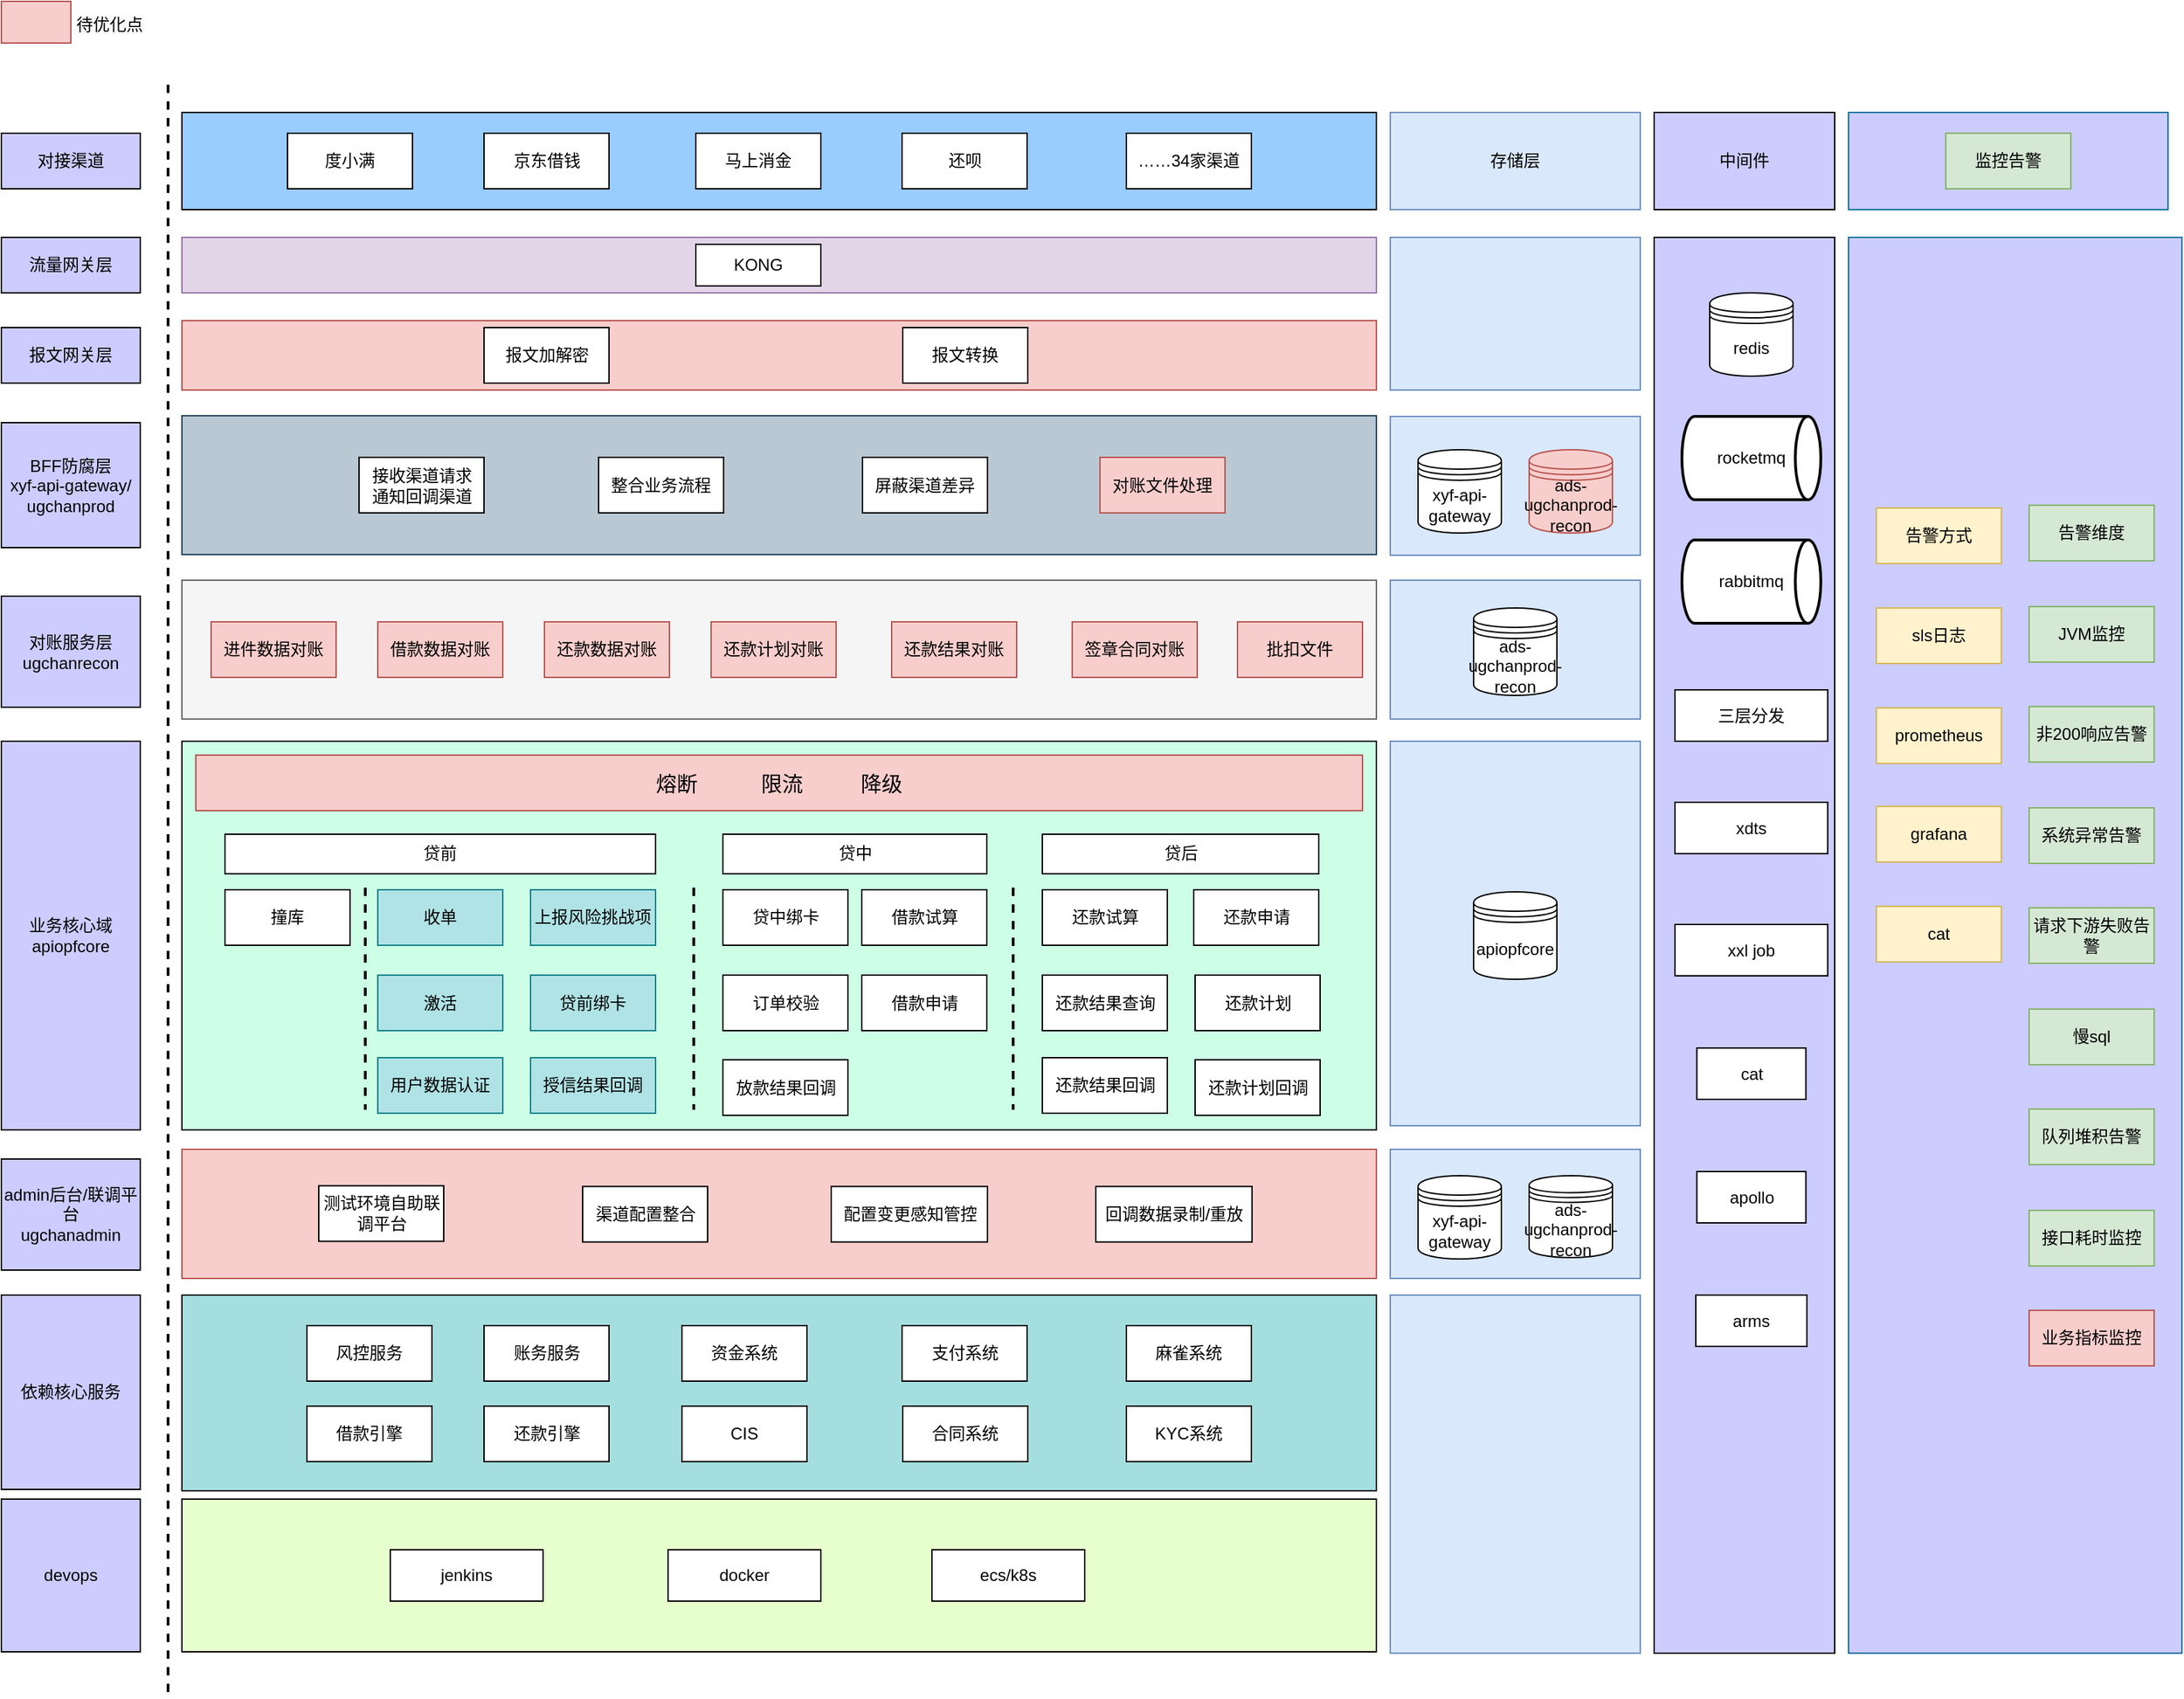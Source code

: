 <mxfile version="25.0.3">
  <diagram name="第 1 页" id="qSHZ132XhwIVSCJFN-Bp">
    <mxGraphModel dx="2547" dy="1060" grid="1" gridSize="10" guides="1" tooltips="1" connect="1" arrows="1" fold="1" page="1" pageScale="1" pageWidth="827" pageHeight="1169" math="0" shadow="0">
      <root>
        <mxCell id="0" />
        <mxCell id="1" parent="0" />
        <mxCell id="1Qo5zKgvzGwFc_g5c8-L-2" value="" style="rounded=0;whiteSpace=wrap;html=1;fillColor=#99CCFF;" vertex="1" parent="1">
          <mxGeometry x="-150" y="300" width="860" height="70" as="geometry" />
        </mxCell>
        <mxCell id="1Qo5zKgvzGwFc_g5c8-L-3" value="度小满" style="rounded=0;whiteSpace=wrap;html=1;" vertex="1" parent="1">
          <mxGeometry x="-74" y="315" width="90" height="40" as="geometry" />
        </mxCell>
        <mxCell id="1Qo5zKgvzGwFc_g5c8-L-4" value="京东借钱" style="rounded=0;whiteSpace=wrap;html=1;" vertex="1" parent="1">
          <mxGeometry x="67.5" y="315" width="90" height="40" as="geometry" />
        </mxCell>
        <mxCell id="1Qo5zKgvzGwFc_g5c8-L-6" value="" style="endArrow=none;dashed=1;html=1;rounded=0;strokeWidth=2;" edge="1" parent="1">
          <mxGeometry width="50" height="50" relative="1" as="geometry">
            <mxPoint x="-160" y="280" as="sourcePoint" />
            <mxPoint x="-160" y="1440" as="targetPoint" />
          </mxGeometry>
        </mxCell>
        <mxCell id="1Qo5zKgvzGwFc_g5c8-L-7" value="BFF防腐层 &lt;br&gt;xyf-api-gateway/&lt;div&gt;ugchanprod&lt;/div&gt;" style="rounded=0;whiteSpace=wrap;html=1;fillColor=#CCCCFF;" vertex="1" parent="1">
          <mxGeometry x="-280" y="523.5" width="100" height="90" as="geometry" />
        </mxCell>
        <mxCell id="1Qo5zKgvzGwFc_g5c8-L-8" value="" style="rounded=0;whiteSpace=wrap;html=1;fillColor=#bac8d3;strokeColor=#23445d;" vertex="1" parent="1">
          <mxGeometry x="-150" y="518.5" width="860" height="100" as="geometry" />
        </mxCell>
        <mxCell id="1Qo5zKgvzGwFc_g5c8-L-10" value="&lt;div&gt;业务核心域&lt;/div&gt;apiopfcore" style="rounded=0;whiteSpace=wrap;html=1;fillColor=#CCCCFF;" vertex="1" parent="1">
          <mxGeometry x="-280" y="753" width="100" height="280" as="geometry" />
        </mxCell>
        <mxCell id="1Qo5zKgvzGwFc_g5c8-L-11" value="" style="rounded=0;whiteSpace=wrap;html=1;fillColor=#CCCCFF;strokeColor=#10739e;" vertex="1" parent="1">
          <mxGeometry x="1050" y="300" width="230" height="70" as="geometry" />
        </mxCell>
        <mxCell id="1Qo5zKgvzGwFc_g5c8-L-12" value="监控告警" style="rounded=0;whiteSpace=wrap;html=1;fillColor=#d5e8d4;strokeColor=#82b366;" vertex="1" parent="1">
          <mxGeometry x="1120" y="315" width="90" height="40" as="geometry" />
        </mxCell>
        <mxCell id="1Qo5zKgvzGwFc_g5c8-L-13" value="" style="rounded=0;whiteSpace=wrap;html=1;fillColor=#CCFFE6;" vertex="1" parent="1">
          <mxGeometry x="-150" y="753" width="860" height="280" as="geometry" />
        </mxCell>
        <mxCell id="1Qo5zKgvzGwFc_g5c8-L-14" value="" style="rounded=0;whiteSpace=wrap;html=1;fillColor=#CCCCFF;strokeColor=#10739e;" vertex="1" parent="1">
          <mxGeometry x="1050" y="390" width="240" height="1020" as="geometry" />
        </mxCell>
        <mxCell id="1Qo5zKgvzGwFc_g5c8-L-15" value="收单" style="rounded=0;whiteSpace=wrap;html=1;fillColor=#b0e3e6;strokeColor=#0e8088;" vertex="1" parent="1">
          <mxGeometry x="-9" y="860" width="90" height="40" as="geometry" />
        </mxCell>
        <mxCell id="1Qo5zKgvzGwFc_g5c8-L-16" value="上报风险挑战项" style="rounded=0;whiteSpace=wrap;html=1;fillColor=#b0e3e6;strokeColor=#0e8088;" vertex="1" parent="1">
          <mxGeometry x="101" y="860" width="90" height="40" as="geometry" />
        </mxCell>
        <mxCell id="1Qo5zKgvzGwFc_g5c8-L-17" value="激活" style="rounded=0;whiteSpace=wrap;html=1;fillColor=#b0e3e6;strokeColor=#0e8088;" vertex="1" parent="1">
          <mxGeometry x="-9" y="921.5" width="90" height="40" as="geometry" />
        </mxCell>
        <mxCell id="1Qo5zKgvzGwFc_g5c8-L-18" value="贷前绑卡" style="rounded=0;whiteSpace=wrap;html=1;fillColor=#b0e3e6;strokeColor=#0e8088;" vertex="1" parent="1">
          <mxGeometry x="101" y="921.5" width="90" height="40" as="geometry" />
        </mxCell>
        <mxCell id="1Qo5zKgvzGwFc_g5c8-L-19" value="sls日志" style="rounded=0;whiteSpace=wrap;html=1;fillColor=#fff2cc;strokeColor=#d6b656;" vertex="1" parent="1">
          <mxGeometry x="1070" y="657" width="90" height="40" as="geometry" />
        </mxCell>
        <mxCell id="1Qo5zKgvzGwFc_g5c8-L-20" value="非200响应告警" style="rounded=0;whiteSpace=wrap;html=1;fillColor=#d5e8d4;strokeColor=#82b366;" vertex="1" parent="1">
          <mxGeometry x="1180" y="728" width="90" height="40" as="geometry" />
        </mxCell>
        <mxCell id="1Qo5zKgvzGwFc_g5c8-L-21" value="请求下游失败告警" style="rounded=0;whiteSpace=wrap;html=1;fillColor=#d5e8d4;strokeColor=#82b366;" vertex="1" parent="1">
          <mxGeometry x="1180" y="873" width="90" height="40" as="geometry" />
        </mxCell>
        <mxCell id="1Qo5zKgvzGwFc_g5c8-L-22" value="prometheus" style="rounded=0;whiteSpace=wrap;html=1;fillColor=#fff2cc;strokeColor=#d6b656;" vertex="1" parent="1">
          <mxGeometry x="1070" y="729" width="90" height="40" as="geometry" />
        </mxCell>
        <mxCell id="1Qo5zKgvzGwFc_g5c8-L-23" value="grafana" style="rounded=0;whiteSpace=wrap;html=1;fillColor=#fff2cc;strokeColor=#d6b656;" vertex="1" parent="1">
          <mxGeometry x="1070" y="800" width="90" height="40" as="geometry" />
        </mxCell>
        <mxCell id="1Qo5zKgvzGwFc_g5c8-L-24" value="cat" style="rounded=0;whiteSpace=wrap;html=1;fillColor=#fff2cc;strokeColor=#d6b656;" vertex="1" parent="1">
          <mxGeometry x="1070" y="872" width="90" height="40" as="geometry" />
        </mxCell>
        <mxCell id="1Qo5zKgvzGwFc_g5c8-L-25" value="慢sql" style="rounded=0;whiteSpace=wrap;html=1;fillColor=#d5e8d4;strokeColor=#82b366;" vertex="1" parent="1">
          <mxGeometry x="1180" y="946" width="90" height="40" as="geometry" />
        </mxCell>
        <mxCell id="1Qo5zKgvzGwFc_g5c8-L-26" value="队列堆积告警" style="rounded=0;whiteSpace=wrap;html=1;fillColor=#d5e8d4;strokeColor=#82b366;" vertex="1" parent="1">
          <mxGeometry x="1180" y="1018" width="90" height="40" as="geometry" />
        </mxCell>
        <mxCell id="1Qo5zKgvzGwFc_g5c8-L-27" value="中间件" style="rounded=0;whiteSpace=wrap;html=1;fillColor=#CCCCFF;" vertex="1" parent="1">
          <mxGeometry x="910" y="300" width="130" height="70" as="geometry" />
        </mxCell>
        <mxCell id="1Qo5zKgvzGwFc_g5c8-L-29" value="" style="rounded=0;whiteSpace=wrap;html=1;fillColor=#CCCCFF;" vertex="1" parent="1">
          <mxGeometry x="910" y="390" width="130" height="1020" as="geometry" />
        </mxCell>
        <mxCell id="1Qo5zKgvzGwFc_g5c8-L-30" value="依赖核心服务" style="rounded=0;whiteSpace=wrap;html=1;fillColor=#CCCCFF;" vertex="1" parent="1">
          <mxGeometry x="-280" y="1152" width="100" height="140" as="geometry" />
        </mxCell>
        <mxCell id="1Qo5zKgvzGwFc_g5c8-L-31" value="" style="rounded=0;whiteSpace=wrap;html=1;fillColor=#A5DEDF;" vertex="1" parent="1">
          <mxGeometry x="-150" y="1152" width="860" height="141" as="geometry" />
        </mxCell>
        <mxCell id="1Qo5zKgvzGwFc_g5c8-L-34" value="devops" style="rounded=0;whiteSpace=wrap;html=1;fillColor=#CCCCFF;" vertex="1" parent="1">
          <mxGeometry x="-280" y="1299" width="100" height="110" as="geometry" />
        </mxCell>
        <mxCell id="1Qo5zKgvzGwFc_g5c8-L-35" value="" style="rounded=0;whiteSpace=wrap;html=1;fillColor=#E6FFCC;" vertex="1" parent="1">
          <mxGeometry x="-150" y="1299" width="860" height="110" as="geometry" />
        </mxCell>
        <mxCell id="1Qo5zKgvzGwFc_g5c8-L-36" value="jenkins" style="rounded=0;whiteSpace=wrap;html=1;" vertex="1" parent="1">
          <mxGeometry y="1335.5" width="110" height="37" as="geometry" />
        </mxCell>
        <mxCell id="1Qo5zKgvzGwFc_g5c8-L-37" value="ecs/k8s" style="rounded=0;whiteSpace=wrap;html=1;" vertex="1" parent="1">
          <mxGeometry x="390" y="1335.5" width="110" height="37" as="geometry" />
        </mxCell>
        <mxCell id="1Qo5zKgvzGwFc_g5c8-L-38" value="贷中绑卡" style="rounded=0;whiteSpace=wrap;html=1;" vertex="1" parent="1">
          <mxGeometry x="239.5" y="860" width="90" height="40" as="geometry" />
        </mxCell>
        <mxCell id="1Qo5zKgvzGwFc_g5c8-L-39" value="接口耗时监控" style="rounded=0;whiteSpace=wrap;html=1;fillColor=#d5e8d4;strokeColor=#82b366;" vertex="1" parent="1">
          <mxGeometry x="1180" y="1091" width="90" height="40" as="geometry" />
        </mxCell>
        <mxCell id="1Qo5zKgvzGwFc_g5c8-L-40" value="系统异常告警" style="rounded=0;whiteSpace=wrap;html=1;fillColor=#d5e8d4;strokeColor=#82b366;" vertex="1" parent="1">
          <mxGeometry x="1180" y="801" width="90" height="40" as="geometry" />
        </mxCell>
        <mxCell id="1Qo5zKgvzGwFc_g5c8-L-41" value="redis" style="shape=datastore;whiteSpace=wrap;html=1;" vertex="1" parent="1">
          <mxGeometry x="950" y="430" width="60" height="60" as="geometry" />
        </mxCell>
        <mxCell id="1Qo5zKgvzGwFc_g5c8-L-42" value="风控服务" style="rounded=0;whiteSpace=wrap;html=1;" vertex="1" parent="1">
          <mxGeometry x="-60" y="1174" width="90" height="40" as="geometry" />
        </mxCell>
        <mxCell id="1Qo5zKgvzGwFc_g5c8-L-43" value="资金系统" style="rounded=0;whiteSpace=wrap;html=1;" vertex="1" parent="1">
          <mxGeometry x="210" y="1174" width="90" height="40" as="geometry" />
        </mxCell>
        <mxCell id="1Qo5zKgvzGwFc_g5c8-L-44" value="支付系统" style="rounded=0;whiteSpace=wrap;html=1;" vertex="1" parent="1">
          <mxGeometry x="368.5" y="1174" width="90" height="40" as="geometry" />
        </mxCell>
        <mxCell id="1Qo5zKgvzGwFc_g5c8-L-45" value="麻雀系统" style="rounded=0;whiteSpace=wrap;html=1;" vertex="1" parent="1">
          <mxGeometry x="530" y="1174" width="90" height="40" as="geometry" />
        </mxCell>
        <mxCell id="1Qo5zKgvzGwFc_g5c8-L-46" value="借款引擎" style="rounded=0;whiteSpace=wrap;html=1;" vertex="1" parent="1">
          <mxGeometry x="-60" y="1232" width="90" height="40" as="geometry" />
        </mxCell>
        <mxCell id="1Qo5zKgvzGwFc_g5c8-L-47" value="账务服务" style="rounded=0;whiteSpace=wrap;html=1;" vertex="1" parent="1">
          <mxGeometry x="67.5" y="1174" width="90" height="40" as="geometry" />
        </mxCell>
        <mxCell id="1Qo5zKgvzGwFc_g5c8-L-48" value="还款引擎" style="rounded=0;whiteSpace=wrap;html=1;" vertex="1" parent="1">
          <mxGeometry x="67.5" y="1232" width="90" height="40" as="geometry" />
        </mxCell>
        <mxCell id="1Qo5zKgvzGwFc_g5c8-L-49" value="业务指标监控" style="rounded=0;whiteSpace=wrap;html=1;fillColor=#f8cecc;strokeColor=#b85450;" vertex="1" parent="1">
          <mxGeometry x="1180" y="1163" width="90" height="40" as="geometry" />
        </mxCell>
        <mxCell id="1Qo5zKgvzGwFc_g5c8-L-50" value="JVM监控" style="rounded=0;whiteSpace=wrap;html=1;fillColor=#d5e8d4;strokeColor=#82b366;" vertex="1" parent="1">
          <mxGeometry x="1180" y="656" width="90" height="40" as="geometry" />
        </mxCell>
        <mxCell id="1Qo5zKgvzGwFc_g5c8-L-51" value="对接渠道" style="rounded=0;whiteSpace=wrap;html=1;fillColor=#CCCCFF;" vertex="1" parent="1">
          <mxGeometry x="-280" y="315" width="100" height="40" as="geometry" />
        </mxCell>
        <mxCell id="1Qo5zKgvzGwFc_g5c8-L-52" value="告警方式" style="rounded=0;whiteSpace=wrap;html=1;fillColor=#fff2cc;strokeColor=#d6b656;" vertex="1" parent="1">
          <mxGeometry x="1070" y="585" width="90" height="40" as="geometry" />
        </mxCell>
        <mxCell id="1Qo5zKgvzGwFc_g5c8-L-53" value="告警维度" style="rounded=0;whiteSpace=wrap;html=1;fillColor=#d5e8d4;strokeColor=#82b366;" vertex="1" parent="1">
          <mxGeometry x="1180" y="583" width="90" height="40" as="geometry" />
        </mxCell>
        <mxCell id="1Qo5zKgvzGwFc_g5c8-L-54" value="马上消金" style="rounded=0;whiteSpace=wrap;html=1;" vertex="1" parent="1">
          <mxGeometry x="220" y="315" width="90" height="40" as="geometry" />
        </mxCell>
        <mxCell id="1Qo5zKgvzGwFc_g5c8-L-55" value="……34家渠道" style="rounded=0;whiteSpace=wrap;html=1;" vertex="1" parent="1">
          <mxGeometry x="530" y="315" width="90" height="40" as="geometry" />
        </mxCell>
        <mxCell id="1Qo5zKgvzGwFc_g5c8-L-56" value="接收渠道请求&lt;br&gt;通知回调渠道" style="rounded=0;whiteSpace=wrap;html=1;" vertex="1" parent="1">
          <mxGeometry x="-22.5" y="548.5" width="90" height="40" as="geometry" />
        </mxCell>
        <mxCell id="1Qo5zKgvzGwFc_g5c8-L-57" value="整合业务流程" style="rounded=0;whiteSpace=wrap;html=1;" vertex="1" parent="1">
          <mxGeometry x="150" y="548.5" width="90" height="40" as="geometry" />
        </mxCell>
        <mxCell id="1Qo5zKgvzGwFc_g5c8-L-58" value="屏蔽渠道差异" style="rounded=0;whiteSpace=wrap;html=1;" vertex="1" parent="1">
          <mxGeometry x="340" y="548.5" width="90" height="40" as="geometry" />
        </mxCell>
        <mxCell id="1Qo5zKgvzGwFc_g5c8-L-59" value="对账文件处理" style="rounded=0;whiteSpace=wrap;html=1;fillColor=#f8cecc;strokeColor=#b85450;" vertex="1" parent="1">
          <mxGeometry x="511" y="548.5" width="90" height="40" as="geometry" />
        </mxCell>
        <mxCell id="1Qo5zKgvzGwFc_g5c8-L-60" value="xxl job" style="rounded=0;whiteSpace=wrap;html=1;" vertex="1" parent="1">
          <mxGeometry x="925" y="885" width="110" height="37" as="geometry" />
        </mxCell>
        <mxCell id="1Qo5zKgvzGwFc_g5c8-L-61" value="rocketmq" style="strokeWidth=2;html=1;shape=mxgraph.flowchart.direct_data;whiteSpace=wrap;" vertex="1" parent="1">
          <mxGeometry x="930" y="519" width="100" height="60" as="geometry" />
        </mxCell>
        <mxCell id="1Qo5zKgvzGwFc_g5c8-L-62" value="CIS" style="rounded=0;whiteSpace=wrap;html=1;" vertex="1" parent="1">
          <mxGeometry x="210" y="1232" width="90" height="40" as="geometry" />
        </mxCell>
        <mxCell id="1Qo5zKgvzGwFc_g5c8-L-63" value="合同系统" style="rounded=0;whiteSpace=wrap;html=1;" vertex="1" parent="1">
          <mxGeometry x="369" y="1232" width="90" height="40" as="geometry" />
        </mxCell>
        <mxCell id="1Qo5zKgvzGwFc_g5c8-L-64" value="KYC系统" style="rounded=0;whiteSpace=wrap;html=1;" vertex="1" parent="1">
          <mxGeometry x="530" y="1232" width="90" height="40" as="geometry" />
        </mxCell>
        <mxCell id="1Qo5zKgvzGwFc_g5c8-L-65" value="订单校验" style="rounded=0;whiteSpace=wrap;html=1;" vertex="1" parent="1">
          <mxGeometry x="239.5" y="921.5" width="90" height="40" as="geometry" />
        </mxCell>
        <mxCell id="1Qo5zKgvzGwFc_g5c8-L-66" value="借款试算" style="rounded=0;whiteSpace=wrap;html=1;" vertex="1" parent="1">
          <mxGeometry x="339.5" y="860" width="90" height="40" as="geometry" />
        </mxCell>
        <mxCell id="1Qo5zKgvzGwFc_g5c8-L-67" value="还款申请" style="rounded=0;whiteSpace=wrap;html=1;" vertex="1" parent="1">
          <mxGeometry x="578.5" y="860" width="90" height="40" as="geometry" />
        </mxCell>
        <mxCell id="1Qo5zKgvzGwFc_g5c8-L-68" value="还款计划" style="rounded=0;whiteSpace=wrap;html=1;" vertex="1" parent="1">
          <mxGeometry x="579.5" y="921.5" width="90" height="40" as="geometry" />
        </mxCell>
        <mxCell id="1Qo5zKgvzGwFc_g5c8-L-69" value="撞库" style="rounded=0;whiteSpace=wrap;html=1;" vertex="1" parent="1">
          <mxGeometry x="-119" y="860" width="90" height="40" as="geometry" />
        </mxCell>
        <mxCell id="1Qo5zKgvzGwFc_g5c8-L-70" value="借款申请" style="rounded=0;whiteSpace=wrap;html=1;" vertex="1" parent="1">
          <mxGeometry x="339.5" y="921.5" width="90" height="40" as="geometry" />
        </mxCell>
        <mxCell id="1Qo5zKgvzGwFc_g5c8-L-71" value="还款试算" style="rounded=0;whiteSpace=wrap;html=1;" vertex="1" parent="1">
          <mxGeometry x="469.5" y="860" width="90" height="40" as="geometry" />
        </mxCell>
        <mxCell id="1Qo5zKgvzGwFc_g5c8-L-72" value="" style="endArrow=none;dashed=1;html=1;rounded=0;strokeWidth=2;" edge="1" parent="1">
          <mxGeometry width="50" height="50" relative="1" as="geometry">
            <mxPoint x="-18" y="858.5" as="sourcePoint" />
            <mxPoint x="-18" y="1018.5" as="targetPoint" />
          </mxGeometry>
        </mxCell>
        <mxCell id="1Qo5zKgvzGwFc_g5c8-L-73" value="" style="endArrow=none;dashed=1;html=1;rounded=0;strokeWidth=2;" edge="1" parent="1">
          <mxGeometry width="50" height="50" relative="1" as="geometry">
            <mxPoint x="218.5" y="858.5" as="sourcePoint" />
            <mxPoint x="218.5" y="1018.5" as="targetPoint" />
          </mxGeometry>
        </mxCell>
        <mxCell id="1Qo5zKgvzGwFc_g5c8-L-74" value="" style="endArrow=none;dashed=1;html=1;rounded=0;strokeWidth=2;" edge="1" parent="1">
          <mxGeometry width="50" height="50" relative="1" as="geometry">
            <mxPoint x="448.5" y="858.5" as="sourcePoint" />
            <mxPoint x="448.5" y="1018.5" as="targetPoint" />
          </mxGeometry>
        </mxCell>
        <mxCell id="1Qo5zKgvzGwFc_g5c8-L-76" value="" style="shape=image;verticalLabelPosition=bottom;labelBackgroundColor=default;verticalAlign=top;aspect=fixed;imageAspect=0;image=https://miro.medium.com/v2/resize:fit:800/1*XE0ObomSZ6cwRHKNZ751Vg.png;" vertex="1" parent="1">
          <mxGeometry x="930" y="1241.5" width="100" height="34.75" as="geometry" />
        </mxCell>
        <mxCell id="1Qo5zKgvzGwFc_g5c8-L-78" value="" style="rounded=0;whiteSpace=wrap;html=1;fillColor=#e1d5e7;strokeColor=#9673a6;" vertex="1" parent="1">
          <mxGeometry x="-150" y="390" width="860" height="40" as="geometry" />
        </mxCell>
        <mxCell id="1Qo5zKgvzGwFc_g5c8-L-79" value="流量网关层" style="rounded=0;whiteSpace=wrap;html=1;fillColor=#CCCCFF;" vertex="1" parent="1">
          <mxGeometry x="-280" y="390" width="100" height="40" as="geometry" />
        </mxCell>
        <mxCell id="1Qo5zKgvzGwFc_g5c8-L-80" value="KONG" style="rounded=0;whiteSpace=wrap;html=1;" vertex="1" parent="1">
          <mxGeometry x="220" y="395" width="90" height="30" as="geometry" />
        </mxCell>
        <mxCell id="1Qo5zKgvzGwFc_g5c8-L-81" value="还款结果查询" style="rounded=0;whiteSpace=wrap;html=1;" vertex="1" parent="1">
          <mxGeometry x="469.5" y="921.5" width="90" height="40" as="geometry" />
        </mxCell>
        <mxCell id="1Qo5zKgvzGwFc_g5c8-L-82" value="熔断&amp;nbsp; &amp;nbsp; &amp;nbsp; &amp;nbsp; &amp;nbsp; &amp;nbsp;限流&amp;nbsp; &amp;nbsp; &amp;nbsp; &amp;nbsp; &amp;nbsp; 降级" style="rounded=0;whiteSpace=wrap;html=1;fillColor=#f8cecc;strokeColor=#b85450;fontSize=15;" vertex="1" parent="1">
          <mxGeometry x="-140" y="763" width="840" height="40" as="geometry" />
        </mxCell>
        <mxCell id="1Qo5zKgvzGwFc_g5c8-L-83" value="用户数据认证" style="rounded=0;whiteSpace=wrap;html=1;fillColor=#b0e3e6;strokeColor=#0e8088;" vertex="1" parent="1">
          <mxGeometry x="-9" y="981" width="90" height="40" as="geometry" />
        </mxCell>
        <mxCell id="1Qo5zKgvzGwFc_g5c8-L-84" value="docker" style="rounded=0;whiteSpace=wrap;html=1;" vertex="1" parent="1">
          <mxGeometry x="200" y="1335.5" width="110" height="37" as="geometry" />
        </mxCell>
        <mxCell id="1Qo5zKgvzGwFc_g5c8-L-85" value="arms" style="rounded=0;whiteSpace=wrap;html=1;" vertex="1" parent="1">
          <mxGeometry x="940" y="1152" width="80" height="37" as="geometry" />
        </mxCell>
        <mxCell id="1Qo5zKgvzGwFc_g5c8-L-86" value="apollo" style="rounded=0;whiteSpace=wrap;html=1;" vertex="1" parent="1">
          <mxGeometry x="940.75" y="1063" width="78.5" height="37" as="geometry" />
        </mxCell>
        <mxCell id="1Qo5zKgvzGwFc_g5c8-L-87" value="cat" style="rounded=0;whiteSpace=wrap;html=1;" vertex="1" parent="1">
          <mxGeometry x="940.75" y="974" width="78.5" height="37" as="geometry" />
        </mxCell>
        <mxCell id="1Qo5zKgvzGwFc_g5c8-L-88" value="还呗" style="rounded=0;whiteSpace=wrap;html=1;" vertex="1" parent="1">
          <mxGeometry x="368.5" y="315" width="90" height="40" as="geometry" />
        </mxCell>
        <mxCell id="1Qo5zKgvzGwFc_g5c8-L-89" value="存储层" style="rounded=0;whiteSpace=wrap;html=1;fillColor=#dae8fc;strokeColor=#6c8ebf;" vertex="1" parent="1">
          <mxGeometry x="720" y="300" width="180" height="70" as="geometry" />
        </mxCell>
        <mxCell id="1Qo5zKgvzGwFc_g5c8-L-90" value="" style="rounded=0;whiteSpace=wrap;html=1;fillColor=#dae8fc;strokeColor=#6c8ebf;" vertex="1" parent="1">
          <mxGeometry x="720" y="519" width="180" height="100" as="geometry" />
        </mxCell>
        <mxCell id="1Qo5zKgvzGwFc_g5c8-L-91" value="报文网关层" style="rounded=0;whiteSpace=wrap;html=1;fillColor=#CCCCFF;" vertex="1" parent="1">
          <mxGeometry x="-280" y="455" width="100" height="40" as="geometry" />
        </mxCell>
        <mxCell id="1Qo5zKgvzGwFc_g5c8-L-92" value="" style="rounded=0;whiteSpace=wrap;html=1;fillColor=#f8cecc;strokeColor=#b85450;" vertex="1" parent="1">
          <mxGeometry x="-150" y="450" width="860" height="50" as="geometry" />
        </mxCell>
        <mxCell id="1Qo5zKgvzGwFc_g5c8-L-93" value="报文加解密" style="rounded=0;whiteSpace=wrap;html=1;" vertex="1" parent="1">
          <mxGeometry x="67.5" y="455" width="90" height="40" as="geometry" />
        </mxCell>
        <mxCell id="1Qo5zKgvzGwFc_g5c8-L-94" value="报文转换" style="rounded=0;whiteSpace=wrap;html=1;" vertex="1" parent="1">
          <mxGeometry x="369" y="455" width="90" height="40" as="geometry" />
        </mxCell>
        <mxCell id="1Qo5zKgvzGwFc_g5c8-L-96" value="" style="rounded=0;whiteSpace=wrap;html=1;fillColor=#f5f5f5;strokeColor=#666666;fontColor=#333333;" vertex="1" parent="1">
          <mxGeometry x="-150" y="637" width="860" height="100" as="geometry" />
        </mxCell>
        <mxCell id="1Qo5zKgvzGwFc_g5c8-L-97" value="&lt;div&gt;对账服务层&lt;/div&gt;&lt;div&gt;ugchanrecon&lt;/div&gt;" style="rounded=0;whiteSpace=wrap;html=1;fillColor=#CCCCFF;" vertex="1" parent="1">
          <mxGeometry x="-280" y="648.5" width="100" height="80" as="geometry" />
        </mxCell>
        <mxCell id="1Qo5zKgvzGwFc_g5c8-L-99" value="rabbitmq" style="strokeWidth=2;html=1;shape=mxgraph.flowchart.direct_data;whiteSpace=wrap;" vertex="1" parent="1">
          <mxGeometry x="930" y="608" width="100" height="60" as="geometry" />
        </mxCell>
        <mxCell id="1Qo5zKgvzGwFc_g5c8-L-101" value="三层分发" style="rounded=0;whiteSpace=wrap;html=1;" vertex="1" parent="1">
          <mxGeometry x="925" y="716" width="110" height="37" as="geometry" />
        </mxCell>
        <mxCell id="1Qo5zKgvzGwFc_g5c8-L-102" value="xdts" style="rounded=0;whiteSpace=wrap;html=1;" vertex="1" parent="1">
          <mxGeometry x="925" y="797" width="110" height="37" as="geometry" />
        </mxCell>
        <mxCell id="1Qo5zKgvzGwFc_g5c8-L-104" value="进件数据对账" style="rounded=0;whiteSpace=wrap;html=1;fillColor=#f8cecc;strokeColor=#b85450;" vertex="1" parent="1">
          <mxGeometry x="-129" y="667" width="90" height="40" as="geometry" />
        </mxCell>
        <mxCell id="1Qo5zKgvzGwFc_g5c8-L-105" value="借款数据对账" style="rounded=0;whiteSpace=wrap;html=1;fillColor=#f8cecc;strokeColor=#b85450;" vertex="1" parent="1">
          <mxGeometry x="-9" y="667" width="90" height="40" as="geometry" />
        </mxCell>
        <mxCell id="1Qo5zKgvzGwFc_g5c8-L-106" value="还款数据对账" style="rounded=0;whiteSpace=wrap;html=1;fillColor=#f8cecc;strokeColor=#b85450;" vertex="1" parent="1">
          <mxGeometry x="111" y="667" width="90" height="40" as="geometry" />
        </mxCell>
        <mxCell id="1Qo5zKgvzGwFc_g5c8-L-107" value="还款计划对账" style="rounded=0;whiteSpace=wrap;html=1;fillColor=#f8cecc;strokeColor=#b85450;" vertex="1" parent="1">
          <mxGeometry x="231" y="667" width="90" height="40" as="geometry" />
        </mxCell>
        <mxCell id="1Qo5zKgvzGwFc_g5c8-L-108" value="还款结果对账" style="rounded=0;whiteSpace=wrap;html=1;fillColor=#f8cecc;strokeColor=#b85450;" vertex="1" parent="1">
          <mxGeometry x="361" y="667" width="90" height="40" as="geometry" />
        </mxCell>
        <mxCell id="1Qo5zKgvzGwFc_g5c8-L-109" value="" style="rounded=0;whiteSpace=wrap;html=1;fillColor=#f8cecc;strokeColor=#b85450;" vertex="1" parent="1">
          <mxGeometry x="-280" y="220" width="50" height="30" as="geometry" />
        </mxCell>
        <mxCell id="1Qo5zKgvzGwFc_g5c8-L-110" value="&lt;span style=&quot;color: rgb(0, 0, 0); font-family: Helvetica; font-size: 12px; font-style: normal; font-variant-ligatures: normal; font-variant-caps: normal; font-weight: 400; letter-spacing: normal; orphans: 2; text-align: center; text-indent: 0px; text-transform: none; widows: 2; word-spacing: 0px; -webkit-text-stroke-width: 0px; white-space: normal; background-color: rgb(251, 251, 251); text-decoration-thickness: initial; text-decoration-style: initial; text-decoration-color: initial; display: inline !important; float: none;&quot;&gt;待优化点&lt;/span&gt;" style="text;whiteSpace=wrap;html=1;" vertex="1" parent="1">
          <mxGeometry x="-228" y="223" width="55" height="27" as="geometry" />
        </mxCell>
        <mxCell id="1Qo5zKgvzGwFc_g5c8-L-111" value="签章合同对账" style="rounded=0;whiteSpace=wrap;html=1;fillColor=#f8cecc;strokeColor=#b85450;" vertex="1" parent="1">
          <mxGeometry x="491" y="667" width="90" height="40" as="geometry" />
        </mxCell>
        <mxCell id="1Qo5zKgvzGwFc_g5c8-L-112" value="批扣文件" style="rounded=0;whiteSpace=wrap;html=1;fillColor=#f8cecc;strokeColor=#b85450;" vertex="1" parent="1">
          <mxGeometry x="610" y="667" width="90" height="40" as="geometry" />
        </mxCell>
        <mxCell id="1Qo5zKgvzGwFc_g5c8-L-113" value="admin后台/联调平台&lt;div&gt;ugchanadmin&lt;/div&gt;" style="rounded=0;whiteSpace=wrap;html=1;fillColor=#CCCCFF;" vertex="1" parent="1">
          <mxGeometry x="-280" y="1054" width="100" height="80" as="geometry" />
        </mxCell>
        <mxCell id="1Qo5zKgvzGwFc_g5c8-L-114" value="" style="rounded=0;whiteSpace=wrap;html=1;fillColor=#f8cecc;strokeColor=#b85450;" vertex="1" parent="1">
          <mxGeometry x="-150" y="1047" width="860" height="93" as="geometry" />
        </mxCell>
        <mxCell id="1Qo5zKgvzGwFc_g5c8-L-115" value="渠道配置整合" style="rounded=0;whiteSpace=wrap;html=1;" vertex="1" parent="1">
          <mxGeometry x="138.5" y="1073.75" width="90" height="40" as="geometry" />
        </mxCell>
        <mxCell id="1Qo5zKgvzGwFc_g5c8-L-116" value="配置变更感知管控" style="rounded=0;whiteSpace=wrap;html=1;" vertex="1" parent="1">
          <mxGeometry x="317.5" y="1073.75" width="112.5" height="40" as="geometry" />
        </mxCell>
        <mxCell id="1Qo5zKgvzGwFc_g5c8-L-117" value="xyf-api-gateway" style="shape=datastore;whiteSpace=wrap;html=1;" vertex="1" parent="1">
          <mxGeometry x="740" y="543" width="60" height="60" as="geometry" />
        </mxCell>
        <mxCell id="1Qo5zKgvzGwFc_g5c8-L-118" value="ads-ugchanprod-recon" style="shape=datastore;whiteSpace=wrap;html=1;fillColor=#f8cecc;strokeColor=#b85450;" vertex="1" parent="1">
          <mxGeometry x="820" y="543" width="60" height="60" as="geometry" />
        </mxCell>
        <mxCell id="1Qo5zKgvzGwFc_g5c8-L-119" value="" style="rounded=0;whiteSpace=wrap;html=1;fillColor=#dae8fc;strokeColor=#6c8ebf;" vertex="1" parent="1">
          <mxGeometry x="720" y="637" width="180" height="100" as="geometry" />
        </mxCell>
        <mxCell id="1Qo5zKgvzGwFc_g5c8-L-120" value="ads-ugchanprod-recon" style="shape=datastore;whiteSpace=wrap;html=1;" vertex="1" parent="1">
          <mxGeometry x="780" y="657" width="60" height="63" as="geometry" />
        </mxCell>
        <mxCell id="1Qo5zKgvzGwFc_g5c8-L-121" value="" style="rounded=0;whiteSpace=wrap;html=1;fillColor=#dae8fc;strokeColor=#6c8ebf;" vertex="1" parent="1">
          <mxGeometry x="720" y="390" width="180" height="110" as="geometry" />
        </mxCell>
        <mxCell id="1Qo5zKgvzGwFc_g5c8-L-122" value="贷前" style="rounded=0;whiteSpace=wrap;html=1;" vertex="1" parent="1">
          <mxGeometry x="-119" y="820" width="310" height="28.5" as="geometry" />
        </mxCell>
        <mxCell id="1Qo5zKgvzGwFc_g5c8-L-123" value="贷中" style="rounded=0;whiteSpace=wrap;html=1;" vertex="1" parent="1">
          <mxGeometry x="239.5" y="820" width="190" height="28.5" as="geometry" />
        </mxCell>
        <mxCell id="1Qo5zKgvzGwFc_g5c8-L-124" value="贷后" style="rounded=0;whiteSpace=wrap;html=1;" vertex="1" parent="1">
          <mxGeometry x="469.5" y="820" width="199" height="28.5" as="geometry" />
        </mxCell>
        <mxCell id="1Qo5zKgvzGwFc_g5c8-L-125" value="授信结果回调" style="rounded=0;whiteSpace=wrap;html=1;fillColor=#b0e3e6;strokeColor=#0e8088;" vertex="1" parent="1">
          <mxGeometry x="101" y="981" width="90" height="40" as="geometry" />
        </mxCell>
        <mxCell id="1Qo5zKgvzGwFc_g5c8-L-127" value="放款结果回调" style="rounded=0;whiteSpace=wrap;html=1;" vertex="1" parent="1">
          <mxGeometry x="239.5" y="982.5" width="90" height="40" as="geometry" />
        </mxCell>
        <mxCell id="1Qo5zKgvzGwFc_g5c8-L-128" value="还款结果回调" style="rounded=0;whiteSpace=wrap;html=1;" vertex="1" parent="1">
          <mxGeometry x="469.5" y="981" width="90" height="40" as="geometry" />
        </mxCell>
        <mxCell id="1Qo5zKgvzGwFc_g5c8-L-129" value="还款计划回调" style="rounded=0;whiteSpace=wrap;html=1;" vertex="1" parent="1">
          <mxGeometry x="579.5" y="982.5" width="90" height="40" as="geometry" />
        </mxCell>
        <mxCell id="1Qo5zKgvzGwFc_g5c8-L-130" value="回调数据录制/重放" style="rounded=0;whiteSpace=wrap;html=1;" vertex="1" parent="1">
          <mxGeometry x="508" y="1073.75" width="112.5" height="40" as="geometry" />
        </mxCell>
        <mxCell id="1Qo5zKgvzGwFc_g5c8-L-131" value="" style="rounded=0;whiteSpace=wrap;html=1;fillColor=#dae8fc;strokeColor=#6c8ebf;" vertex="1" parent="1">
          <mxGeometry x="720" y="753" width="180" height="277" as="geometry" />
        </mxCell>
        <mxCell id="1Qo5zKgvzGwFc_g5c8-L-132" value="apiopfcore" style="shape=datastore;whiteSpace=wrap;html=1;" vertex="1" parent="1">
          <mxGeometry x="780" y="861.5" width="60" height="63" as="geometry" />
        </mxCell>
        <mxCell id="1Qo5zKgvzGwFc_g5c8-L-133" value="" style="rounded=0;whiteSpace=wrap;html=1;fillColor=#dae8fc;strokeColor=#6c8ebf;" vertex="1" parent="1">
          <mxGeometry x="720" y="1047" width="180" height="93" as="geometry" />
        </mxCell>
        <mxCell id="1Qo5zKgvzGwFc_g5c8-L-134" value="xyf-api-gateway" style="shape=datastore;whiteSpace=wrap;html=1;" vertex="1" parent="1">
          <mxGeometry x="740" y="1066" width="60" height="60" as="geometry" />
        </mxCell>
        <mxCell id="1Qo5zKgvzGwFc_g5c8-L-135" value="ads-ugchanprod-recon" style="shape=datastore;whiteSpace=wrap;html=1;" vertex="1" parent="1">
          <mxGeometry x="820" y="1066" width="60" height="59" as="geometry" />
        </mxCell>
        <mxCell id="1Qo5zKgvzGwFc_g5c8-L-136" value="" style="rounded=0;whiteSpace=wrap;html=1;fillColor=#dae8fc;strokeColor=#6c8ebf;" vertex="1" parent="1">
          <mxGeometry x="720" y="1152" width="180" height="258" as="geometry" />
        </mxCell>
        <mxCell id="1Qo5zKgvzGwFc_g5c8-L-137" value="测试环境自助联调平台" style="rounded=0;whiteSpace=wrap;html=1;" vertex="1" parent="1">
          <mxGeometry x="-51.5" y="1073.25" width="90" height="40" as="geometry" />
        </mxCell>
      </root>
    </mxGraphModel>
  </diagram>
</mxfile>
